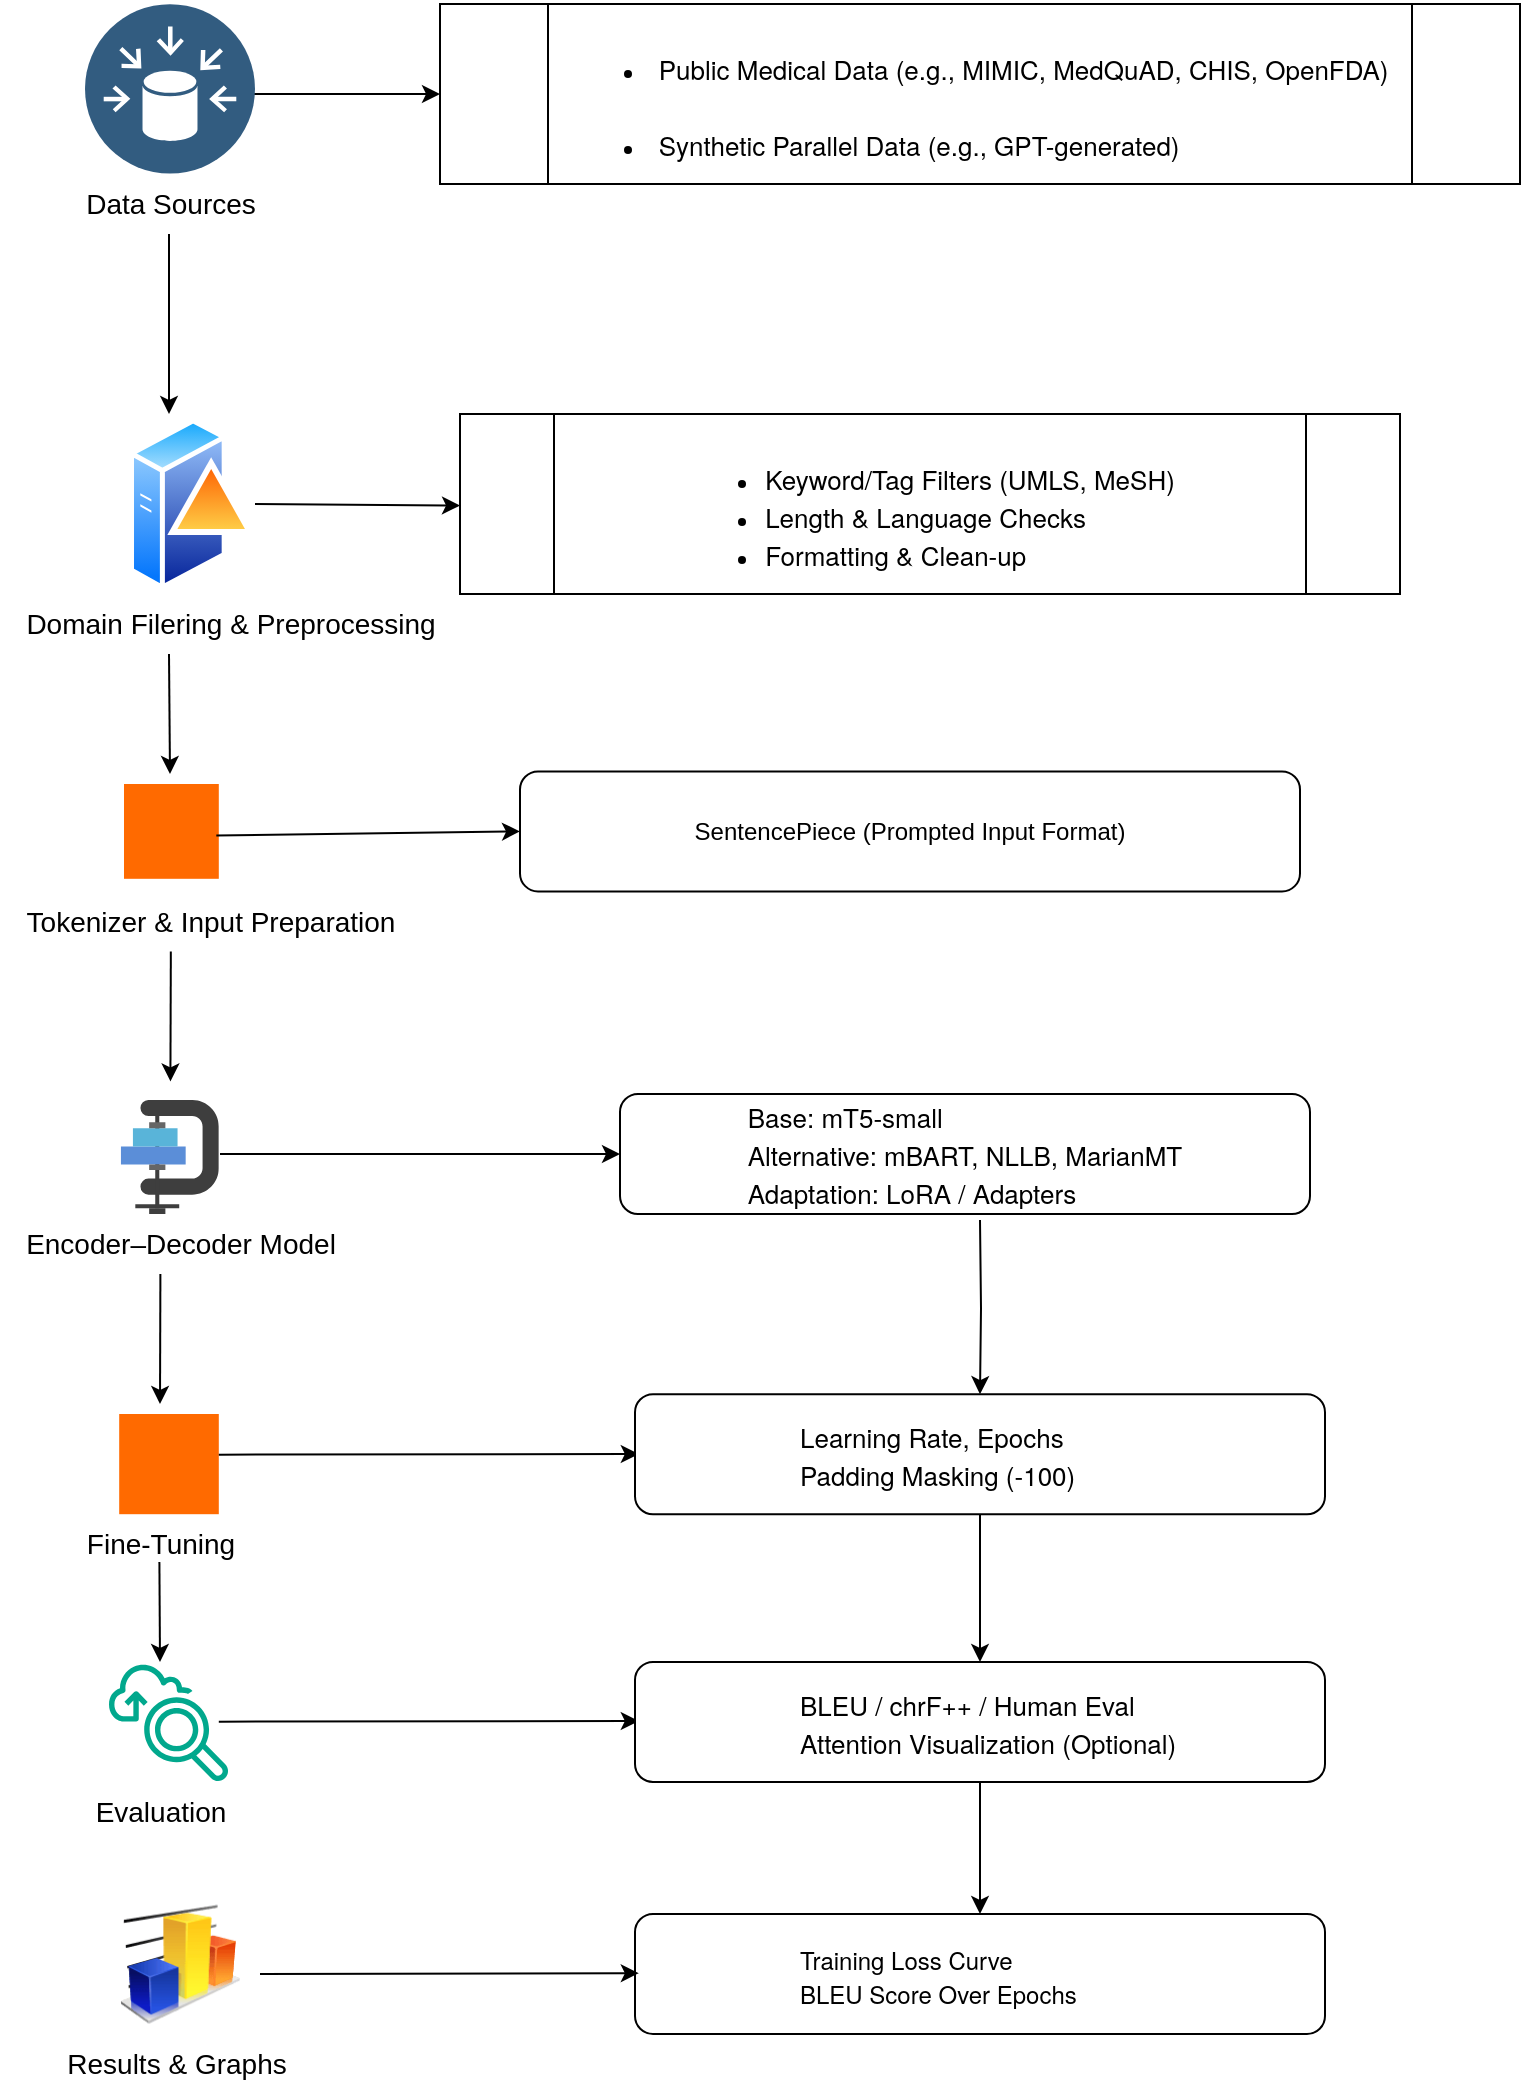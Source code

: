 <mxfile version="26.1.1">
  <diagram name="Page-1" id="-23FzTlW1bILZROTfVZp">
    <mxGraphModel dx="2171" dy="1100" grid="1" gridSize="10" guides="1" tooltips="1" connect="1" arrows="1" fold="1" page="1" pageScale="1" pageWidth="827" pageHeight="1169" math="0" shadow="0">
      <root>
        <mxCell id="0" />
        <mxCell id="1" parent="0" />
        <mxCell id="0ykhE9CogiX0X-Ff6Mlb-2" value="" style="endArrow=classic;html=1;rounded=0;exitX=1;exitY=0.5;exitDx=0;exitDy=0;exitPerimeter=0;entryX=0;entryY=0.5;entryDx=0;entryDy=0;" edge="1" parent="1" target="0ykhE9CogiX0X-Ff6Mlb-4">
          <mxGeometry width="50" height="50" relative="1" as="geometry">
            <mxPoint x="130" y="160" as="sourcePoint" />
            <mxPoint x="190" y="160" as="targetPoint" />
          </mxGeometry>
        </mxCell>
        <mxCell id="0ykhE9CogiX0X-Ff6Mlb-4" value="&lt;p style=&quot;margin: 0px 0px 24px; font-variant-numeric: normal; font-variant-east-asian: normal; font-variant-alternates: normal; font-size-adjust: none; font-kerning: auto; font-optical-sizing: auto; font-feature-settings: normal; font-variation-settings: normal; font-variant-position: normal; font-variant-emoji: normal; font-stretch: normal; line-height: normal; font-family: Graphik; text-align: start;&quot; class=&quot;p1&quot;&gt;&lt;/p&gt;&lt;ul&gt;&lt;li&gt;&lt;p style=&quot;margin: 0px; font-variant-numeric: normal; font-variant-east-asian: normal; font-variant-alternates: normal; font-size-adjust: none; font-kerning: auto; font-optical-sizing: auto; font-feature-settings: normal; font-variation-settings: normal; font-variant-position: normal; font-variant-emoji: normal; font-stretch: normal; line-height: normal; font-family: &amp;quot;Helvetica Neue&amp;quot;; text-align: start; font-size: 13px;&quot; class=&quot;p1&quot;&gt;&amp;nbsp;Public Medical Data (e.g., MIMIC, MedQuAD, CHIS, OpenFDA)&lt;/p&gt;&lt;p style=&quot;margin: 0px; font-variant-numeric: normal; font-variant-east-asian: normal; font-variant-alternates: normal; font-size-adjust: none; font-kerning: auto; font-optical-sizing: auto; font-feature-settings: normal; font-variation-settings: normal; font-variant-position: normal; font-variant-emoji: normal; font-stretch: normal; line-height: normal; font-family: &amp;quot;Helvetica Neue&amp;quot;; text-align: start; font-size: 13px;&quot; class=&quot;p1&quot;&gt;&lt;span class=&quot;Apple-converted-space&quot;&gt;&amp;nbsp;&amp;nbsp;&lt;/span&gt;&lt;/p&gt;&lt;/li&gt;&lt;li&gt;&lt;p style=&quot;margin: 0px; font-variant-numeric: normal; font-variant-east-asian: normal; font-variant-alternates: normal; font-size-adjust: none; font-kerning: auto; font-optical-sizing: auto; font-feature-settings: normal; font-variation-settings: normal; font-variant-position: normal; font-variant-emoji: normal; font-stretch: normal; line-height: normal; font-family: &amp;quot;Helvetica Neue&amp;quot;; text-align: start; font-size: 13px;&quot; class=&quot;p1&quot;&gt;&lt;span class=&quot;Apple-converted-space&quot;&gt;&amp;nbsp;&lt;/span&gt;Synthetic Parallel Data (e.g., GPT-generated)&lt;/p&gt;&lt;/li&gt;&lt;/ul&gt;&lt;p&gt;&lt;/p&gt;" style="shape=process;whiteSpace=wrap;html=1;backgroundOutline=1;" vertex="1" parent="1">
          <mxGeometry x="240" y="115" width="540" height="90" as="geometry" />
        </mxCell>
        <mxCell id="0ykhE9CogiX0X-Ff6Mlb-5" value="" style="endArrow=classic;html=1;rounded=0;exitX=0.5;exitY=1;exitDx=0;exitDy=0;exitPerimeter=0;" edge="1" parent="1">
          <mxGeometry width="50" height="50" relative="1" as="geometry">
            <mxPoint x="104.5" y="230" as="sourcePoint" />
            <mxPoint x="104.5" y="320" as="targetPoint" />
          </mxGeometry>
        </mxCell>
        <mxCell id="0ykhE9CogiX0X-Ff6Mlb-6" value="" style="image;aspect=fixed;perimeter=ellipsePerimeter;html=1;align=center;shadow=0;dashed=0;spacingTop=3;image=img/lib/active_directory/domain_controller.svg;" vertex="1" parent="1">
          <mxGeometry x="84.5" y="320" width="63" height="90" as="geometry" />
        </mxCell>
        <mxCell id="0ykhE9CogiX0X-Ff6Mlb-7" value="" style="image;aspect=fixed;perimeter=ellipsePerimeter;html=1;align=center;shadow=0;dashed=0;fontColor=#4277BB;labelBackgroundColor=default;fontSize=12;spacingTop=3;image=img/lib/ibm/data/data_sources.svg;" vertex="1" parent="1">
          <mxGeometry x="62.5" y="115" width="85" height="85" as="geometry" />
        </mxCell>
        <mxCell id="0ykhE9CogiX0X-Ff6Mlb-8" value="&lt;font style=&quot;font-size: 14px;&quot;&gt;Data Sources&lt;/font&gt;" style="text;html=1;align=center;verticalAlign=middle;resizable=0;points=[];autosize=1;strokeColor=none;fillColor=none;" vertex="1" parent="1">
          <mxGeometry x="50" y="200" width="110" height="30" as="geometry" />
        </mxCell>
        <mxCell id="0ykhE9CogiX0X-Ff6Mlb-10" value="&lt;font style=&quot;font-size: 14px;&quot;&gt;Domain Filering &amp;amp; Preprocessing&lt;/font&gt;" style="text;html=1;align=center;verticalAlign=middle;resizable=0;points=[];autosize=1;strokeColor=none;fillColor=none;" vertex="1" parent="1">
          <mxGeometry x="20" y="410" width="230" height="30" as="geometry" />
        </mxCell>
        <mxCell id="0ykhE9CogiX0X-Ff6Mlb-11" value="&lt;p style=&quot;margin: 0px 0px 24px; font-variant-numeric: normal; font-variant-east-asian: normal; font-variant-alternates: normal; font-size-adjust: none; font-kerning: auto; font-optical-sizing: auto; font-feature-settings: normal; font-variation-settings: normal; font-variant-position: normal; font-variant-emoji: normal; font-stretch: normal; line-height: normal; font-family: Graphik; text-align: start;&quot; class=&quot;p1&quot;&gt;&lt;/p&gt;&lt;ul&gt;&lt;li&gt;&lt;p style=&quot;margin: 0px; font-variant-numeric: normal; font-variant-east-asian: normal; font-variant-alternates: normal; font-size-adjust: none; font-kerning: auto; font-optical-sizing: auto; font-feature-settings: normal; font-variation-settings: normal; font-variant-position: normal; font-variant-emoji: normal; font-stretch: normal; font-size: 13px; line-height: normal; font-family: &amp;quot;Helvetica Neue&amp;quot;; text-align: start;&quot; class=&quot;p1&quot;&gt;Keyword/Tag Filters (UMLS, MeSH)&lt;/p&gt;&lt;/li&gt;&lt;li&gt;&lt;p style=&quot;margin: 0px; font-variant-numeric: normal; font-variant-east-asian: normal; font-variant-alternates: normal; font-size-adjust: none; font-kerning: auto; font-optical-sizing: auto; font-feature-settings: normal; font-variation-settings: normal; font-variant-position: normal; font-variant-emoji: normal; font-stretch: normal; font-size: 13px; line-height: normal; font-family: &amp;quot;Helvetica Neue&amp;quot;; text-align: start;&quot; class=&quot;p1&quot;&gt;&lt;span style=&quot;background-color: transparent; color: light-dark(rgb(0, 0, 0), rgb(255, 255, 255));&quot;&gt;Length &amp;amp; Language Checks&amp;nbsp;&lt;/span&gt;&lt;/p&gt;&lt;/li&gt;&lt;li&gt;&lt;p style=&quot;margin: 0px; font-variant-numeric: normal; font-variant-east-asian: normal; font-variant-alternates: normal; font-size-adjust: none; font-kerning: auto; font-optical-sizing: auto; font-feature-settings: normal; font-variation-settings: normal; font-variant-position: normal; font-variant-emoji: normal; font-stretch: normal; font-size: 13px; line-height: normal; font-family: &amp;quot;Helvetica Neue&amp;quot;; text-align: start;&quot; class=&quot;p1&quot;&gt;&lt;span style=&quot;background-color: transparent; color: light-dark(rgb(0, 0, 0), rgb(255, 255, 255));&quot;&gt;Formatting &amp;amp; Clean-up&lt;br&gt;&lt;/span&gt;&lt;/p&gt;&lt;/li&gt;&lt;/ul&gt;&lt;p&gt;&lt;/p&gt;" style="shape=process;whiteSpace=wrap;html=1;backgroundOutline=1;" vertex="1" parent="1">
          <mxGeometry x="250" y="320" width="470" height="90" as="geometry" />
        </mxCell>
        <mxCell id="0ykhE9CogiX0X-Ff6Mlb-13" value="" style="endArrow=classic;html=1;rounded=0;entryX=0;entryY=0.5;entryDx=0;entryDy=0;exitX=1;exitY=0.5;exitDx=0;exitDy=0;" edge="1" parent="1" source="0ykhE9CogiX0X-Ff6Mlb-6">
          <mxGeometry width="50" height="50" relative="1" as="geometry">
            <mxPoint x="143.027" y="364.23" as="sourcePoint" />
            <mxPoint x="250" y="365.77" as="targetPoint" />
          </mxGeometry>
        </mxCell>
        <mxCell id="0ykhE9CogiX0X-Ff6Mlb-14" value="" style="endArrow=classic;html=1;rounded=0;exitX=0.5;exitY=1;exitDx=0;exitDy=0;exitPerimeter=0;" edge="1" parent="1">
          <mxGeometry width="50" height="50" relative="1" as="geometry">
            <mxPoint x="104.5" y="440" as="sourcePoint" />
            <mxPoint x="105" y="500" as="targetPoint" />
          </mxGeometry>
        </mxCell>
        <mxCell id="0ykhE9CogiX0X-Ff6Mlb-15" value="" style="points=[];aspect=fixed;html=1;align=center;shadow=0;dashed=0;fillColor=#FF6A00;strokeColor=none;shape=mxgraph.alibaba_cloud.nlp-pos_part-of-speech_tagging;" vertex="1" parent="1">
          <mxGeometry x="82" y="505" width="47.4" height="47.4" as="geometry" />
        </mxCell>
        <mxCell id="0ykhE9CogiX0X-Ff6Mlb-16" value="&lt;font style=&quot;font-size: 14px;&quot;&gt;Tokenizer &amp;amp; Input Preparation&lt;/font&gt;" style="text;html=1;align=center;verticalAlign=middle;resizable=0;points=[];autosize=1;strokeColor=none;fillColor=none;" vertex="1" parent="1">
          <mxGeometry x="20" y="558.7" width="210" height="30" as="geometry" />
        </mxCell>
        <mxCell id="0ykhE9CogiX0X-Ff6Mlb-19" value="" style="endArrow=classic;html=1;rounded=0;entryX=0;entryY=0.5;entryDx=0;entryDy=0;exitX=0.974;exitY=0.544;exitDx=0;exitDy=0;exitPerimeter=0;" edge="1" parent="1" source="0ykhE9CogiX0X-Ff6Mlb-15" target="0ykhE9CogiX0X-Ff6Mlb-21">
          <mxGeometry width="50" height="50" relative="1" as="geometry">
            <mxPoint x="130" y="533" as="sourcePoint" />
            <mxPoint x="310" y="533" as="targetPoint" />
          </mxGeometry>
        </mxCell>
        <mxCell id="0ykhE9CogiX0X-Ff6Mlb-21" value="SentencePiece (Prompted Input Format)" style="rounded=1;whiteSpace=wrap;html=1;" vertex="1" parent="1">
          <mxGeometry x="280" y="498.7" width="390" height="60" as="geometry" />
        </mxCell>
        <mxCell id="0ykhE9CogiX0X-Ff6Mlb-22" value="" style="endArrow=classic;html=1;rounded=0;exitX=0.5;exitY=1;exitDx=0;exitDy=0;exitPerimeter=0;" edge="1" parent="1">
          <mxGeometry width="50" height="50" relative="1" as="geometry">
            <mxPoint x="105.42" y="588.7" as="sourcePoint" />
            <mxPoint x="105.204" y="653.7" as="targetPoint" />
          </mxGeometry>
        </mxCell>
        <mxCell id="0ykhE9CogiX0X-Ff6Mlb-23" value="" style="image;sketch=0;aspect=fixed;html=1;points=[];align=center;fontSize=12;image=img/lib/mscae/Media_Encoding.svg;" vertex="1" parent="1">
          <mxGeometry x="80.38" y="663" width="49.02" height="57" as="geometry" />
        </mxCell>
        <mxCell id="0ykhE9CogiX0X-Ff6Mlb-24" value="&lt;font style=&quot;font-size: 14px;&quot;&gt;Encoder–Decoder Model&lt;/font&gt;" style="text;html=1;align=center;verticalAlign=middle;resizable=0;points=[];autosize=1;strokeColor=none;fillColor=none;" vertex="1" parent="1">
          <mxGeometry x="20" y="720" width="180" height="30" as="geometry" />
        </mxCell>
        <mxCell id="0ykhE9CogiX0X-Ff6Mlb-25" value="" style="endArrow=classic;html=1;rounded=0;entryX=0;entryY=0.5;entryDx=0;entryDy=0;" edge="1" parent="1" target="0ykhE9CogiX0X-Ff6Mlb-26">
          <mxGeometry width="50" height="50" relative="1" as="geometry">
            <mxPoint x="130" y="690" as="sourcePoint" />
            <mxPoint x="345" y="691.005" as="targetPoint" />
          </mxGeometry>
        </mxCell>
        <mxCell id="0ykhE9CogiX0X-Ff6Mlb-33" value="" style="edgeStyle=orthogonalEdgeStyle;rounded=0;orthogonalLoop=1;jettySize=auto;html=1;entryX=0.5;entryY=0;entryDx=0;entryDy=0;" edge="1" parent="1" target="0ykhE9CogiX0X-Ff6Mlb-32">
          <mxGeometry relative="1" as="geometry">
            <mxPoint x="510" y="723" as="sourcePoint" />
            <mxPoint x="500" y="801.5" as="targetPoint" />
          </mxGeometry>
        </mxCell>
        <mxCell id="0ykhE9CogiX0X-Ff6Mlb-26" value="&lt;p style=&quot;margin: 0px; font-variant-numeric: normal; font-variant-east-asian: normal; font-variant-alternates: normal; font-size-adjust: none; font-kerning: auto; font-optical-sizing: auto; font-feature-settings: normal; font-variation-settings: normal; font-variant-position: normal; font-variant-emoji: normal; font-stretch: normal; font-size: 13px; line-height: normal; font-family: &amp;quot;Helvetica Neue&amp;quot;; text-align: start;&quot; class=&quot;p1&quot;&gt;Base: mT5-small&lt;/p&gt;&lt;p style=&quot;margin: 0px; font-variant-numeric: normal; font-variant-east-asian: normal; font-variant-alternates: normal; font-size-adjust: none; font-kerning: auto; font-optical-sizing: auto; font-feature-settings: normal; font-variation-settings: normal; font-variant-position: normal; font-variant-emoji: normal; font-stretch: normal; font-size: 13px; line-height: normal; font-family: &amp;quot;Helvetica Neue&amp;quot;; text-align: start;&quot; class=&quot;p1&quot;&gt;Alternative: mBART, NLLB, MarianMT&lt;/p&gt;&lt;p style=&quot;margin: 0px; font-variant-numeric: normal; font-variant-east-asian: normal; font-variant-alternates: normal; font-size-adjust: none; font-kerning: auto; font-optical-sizing: auto; font-feature-settings: normal; font-variation-settings: normal; font-variant-position: normal; font-variant-emoji: normal; font-stretch: normal; font-size: 13px; line-height: normal; font-family: &amp;quot;Helvetica Neue&amp;quot;; text-align: start;&quot; class=&quot;p1&quot;&gt;Adaptation: LoRA / Adapters&lt;/p&gt;" style="whiteSpace=wrap;html=1;rounded=1;" vertex="1" parent="1">
          <mxGeometry x="330" y="660" width="345" height="60" as="geometry" />
        </mxCell>
        <mxCell id="0ykhE9CogiX0X-Ff6Mlb-28" value="" style="points=[];aspect=fixed;html=1;align=center;shadow=0;dashed=0;fillColor=#FF6A00;strokeColor=none;shape=mxgraph.alibaba_cloud.machine_learning;" vertex="1" parent="1">
          <mxGeometry x="79.6" y="820" width="49.8" height="50.1" as="geometry" />
        </mxCell>
        <mxCell id="0ykhE9CogiX0X-Ff6Mlb-29" value="" style="endArrow=classic;html=1;rounded=0;exitX=0.5;exitY=1;exitDx=0;exitDy=0;exitPerimeter=0;" edge="1" parent="1">
          <mxGeometry width="50" height="50" relative="1" as="geometry">
            <mxPoint x="100.2" y="750" as="sourcePoint" />
            <mxPoint x="100" y="815" as="targetPoint" />
          </mxGeometry>
        </mxCell>
        <mxCell id="0ykhE9CogiX0X-Ff6Mlb-30" value="&lt;font style=&quot;font-size: 14px;&quot;&gt;Fine-Tuning&lt;/font&gt;" style="text;html=1;align=center;verticalAlign=middle;resizable=0;points=[];autosize=1;strokeColor=none;fillColor=none;" vertex="1" parent="1">
          <mxGeometry x="50" y="870.1" width="100" height="30" as="geometry" />
        </mxCell>
        <mxCell id="0ykhE9CogiX0X-Ff6Mlb-31" value="" style="endArrow=classic;html=1;rounded=0;entryX=0;entryY=0.5;entryDx=0;entryDy=0;exitX=0.907;exitY=0.738;exitDx=0;exitDy=0;exitPerimeter=0;" edge="1" parent="1">
          <mxGeometry width="50" height="50" relative="1" as="geometry">
            <mxPoint x="129.402" y="840.321" as="sourcePoint" />
            <mxPoint x="339.41" y="840.005" as="targetPoint" />
          </mxGeometry>
        </mxCell>
        <mxCell id="0ykhE9CogiX0X-Ff6Mlb-39" value="" style="edgeStyle=orthogonalEdgeStyle;rounded=0;orthogonalLoop=1;jettySize=auto;html=1;" edge="1" parent="1" source="0ykhE9CogiX0X-Ff6Mlb-32" target="0ykhE9CogiX0X-Ff6Mlb-38">
          <mxGeometry relative="1" as="geometry" />
        </mxCell>
        <mxCell id="0ykhE9CogiX0X-Ff6Mlb-32" value="&lt;blockquote style=&quot;margin: 0 0 0 40px; border: none; padding: 0px;&quot;&gt;&lt;blockquote style=&quot;margin: 0 0 0 40px; border: none; padding: 0px;&quot;&gt;&lt;p style=&quot;margin: 0px; font-variant-numeric: normal; font-variant-east-asian: normal; font-variant-alternates: normal; font-size-adjust: none; font-kerning: auto; font-optical-sizing: auto; font-feature-settings: normal; font-variation-settings: normal; font-variant-position: normal; font-variant-emoji: normal; font-stretch: normal; font-size: 13px; line-height: normal; font-family: &amp;quot;Helvetica Neue&amp;quot;;&quot; class=&quot;p1&quot;&gt;Learning Rate, Epochs&lt;/p&gt;&lt;/blockquote&gt;&lt;blockquote style=&quot;margin: 0 0 0 40px; border: none; padding: 0px;&quot;&gt;&lt;p style=&quot;margin: 0px; font-variant-numeric: normal; font-variant-east-asian: normal; font-variant-alternates: normal; font-size-adjust: none; font-kerning: auto; font-optical-sizing: auto; font-feature-settings: normal; font-variation-settings: normal; font-variant-position: normal; font-variant-emoji: normal; font-stretch: normal; font-size: 13px; line-height: normal; font-family: &amp;quot;Helvetica Neue&amp;quot;;&quot; class=&quot;p1&quot;&gt;Padding Masking (-100)&lt;/p&gt;&lt;/blockquote&gt;&lt;/blockquote&gt;" style="whiteSpace=wrap;html=1;rounded=1;align=left;" vertex="1" parent="1">
          <mxGeometry x="337.5" y="810.1" width="345" height="60" as="geometry" />
        </mxCell>
        <mxCell id="0ykhE9CogiX0X-Ff6Mlb-35" value="" style="sketch=0;outlineConnect=0;fontColor=#232F3E;gradientColor=none;fillColor=#01A88D;strokeColor=none;dashed=0;verticalLabelPosition=bottom;verticalAlign=top;align=center;html=1;fontSize=12;fontStyle=0;aspect=fixed;shape=mxgraph.aws4.application_discovery_service_migration_evaluator_collector;" vertex="1" parent="1">
          <mxGeometry x="74.5" y="944" width="60" height="60" as="geometry" />
        </mxCell>
        <mxCell id="0ykhE9CogiX0X-Ff6Mlb-36" value="" style="endArrow=classic;html=1;rounded=0;exitX=0.5;exitY=1;exitDx=0;exitDy=0;exitPerimeter=0;" edge="1" parent="1">
          <mxGeometry width="50" height="50" relative="1" as="geometry">
            <mxPoint x="99.7" y="894" as="sourcePoint" />
            <mxPoint x="100" y="944" as="targetPoint" />
          </mxGeometry>
        </mxCell>
        <mxCell id="0ykhE9CogiX0X-Ff6Mlb-37" value="" style="endArrow=classic;html=1;rounded=0;entryX=0;entryY=0.5;entryDx=0;entryDy=0;exitX=0.907;exitY=0.738;exitDx=0;exitDy=0;exitPerimeter=0;" edge="1" parent="1">
          <mxGeometry width="50" height="50" relative="1" as="geometry">
            <mxPoint x="129.402" y="973.821" as="sourcePoint" />
            <mxPoint x="339.41" y="973.505" as="targetPoint" />
          </mxGeometry>
        </mxCell>
        <mxCell id="0ykhE9CogiX0X-Ff6Mlb-44" value="" style="edgeStyle=orthogonalEdgeStyle;rounded=0;orthogonalLoop=1;jettySize=auto;html=1;" edge="1" parent="1" source="0ykhE9CogiX0X-Ff6Mlb-38" target="0ykhE9CogiX0X-Ff6Mlb-43">
          <mxGeometry relative="1" as="geometry" />
        </mxCell>
        <mxCell id="0ykhE9CogiX0X-Ff6Mlb-38" value="&lt;blockquote style=&quot;margin: 0 0 0 40px; border: none; padding: 0px;&quot;&gt;&lt;blockquote style=&quot;margin: 0 0 0 40px; border: none; padding: 0px;&quot;&gt;&lt;p style=&quot;margin: 0px; font-variant-numeric: normal; font-variant-east-asian: normal; font-variant-alternates: normal; font-size-adjust: none; font-kerning: auto; font-optical-sizing: auto; font-feature-settings: normal; font-variation-settings: normal; font-variant-position: normal; font-variant-emoji: normal; font-stretch: normal; font-size: 13px; line-height: normal; font-family: &amp;quot;Helvetica Neue&amp;quot;;&quot; class=&quot;p1&quot;&gt;BLEU / chrF++ / Human Eval&lt;/p&gt;&lt;p style=&quot;margin: 0px; font-variant-numeric: normal; font-variant-east-asian: normal; font-variant-alternates: normal; font-size-adjust: none; font-kerning: auto; font-optical-sizing: auto; font-feature-settings: normal; font-variation-settings: normal; font-variant-position: normal; font-variant-emoji: normal; font-stretch: normal; font-size: 13px; line-height: normal; font-family: &amp;quot;Helvetica Neue&amp;quot;;&quot; class=&quot;p1&quot;&gt;Attention Visualization (Optional)&lt;/p&gt;&lt;/blockquote&gt;&lt;/blockquote&gt;" style="whiteSpace=wrap;html=1;rounded=1;align=left;" vertex="1" parent="1">
          <mxGeometry x="337.5" y="944" width="345" height="60" as="geometry" />
        </mxCell>
        <mxCell id="0ykhE9CogiX0X-Ff6Mlb-40" value="" style="image;html=1;image=img/lib/clip_art/finance/Graph_128x128.png" vertex="1" parent="1">
          <mxGeometry x="80" y="1060" width="60" height="70" as="geometry" />
        </mxCell>
        <mxCell id="0ykhE9CogiX0X-Ff6Mlb-41" value="&lt;font style=&quot;font-size: 14px;&quot;&gt;Evaluation&lt;/font&gt;" style="text;html=1;align=center;verticalAlign=middle;resizable=0;points=[];autosize=1;strokeColor=none;fillColor=none;" vertex="1" parent="1">
          <mxGeometry x="55" y="1004" width="90" height="30" as="geometry" />
        </mxCell>
        <mxCell id="0ykhE9CogiX0X-Ff6Mlb-42" value="&lt;font style=&quot;font-size: 14px;&quot;&gt;Results &amp;amp; Graphs&lt;/font&gt;" style="text;html=1;align=center;verticalAlign=middle;resizable=0;points=[];autosize=1;strokeColor=none;fillColor=none;" vertex="1" parent="1">
          <mxGeometry x="42.5" y="1130" width="130" height="30" as="geometry" />
        </mxCell>
        <mxCell id="0ykhE9CogiX0X-Ff6Mlb-43" value="&lt;blockquote style=&quot;margin: 0 0 0 40px; border: none; padding: 0px;&quot;&gt;&lt;blockquote style=&quot;margin: 0 0 0 40px; border: none; padding: 0px;&quot;&gt;&lt;p style=&quot;margin: 0px; font-variant-numeric: normal; font-variant-east-asian: normal; font-variant-alternates: normal; font-size-adjust: none; font-kerning: auto; font-optical-sizing: auto; font-feature-settings: normal; font-variation-settings: normal; font-variant-position: normal; font-variant-emoji: normal; font-stretch: normal; line-height: normal; font-family: &amp;quot;Helvetica Neue&amp;quot;;&quot; class=&quot;p1&quot;&gt;&lt;font style=&quot;font-size: 12px;&quot;&gt;&lt;font style=&quot;&quot;&gt;Training Loss Curve&lt;/font&gt;&lt;/font&gt;&lt;/p&gt;&lt;p style=&quot;margin: 0px; font-variant-numeric: normal; font-variant-east-asian: normal; font-variant-alternates: normal; font-size-adjust: none; font-kerning: auto; font-optical-sizing: auto; font-feature-settings: normal; font-variation-settings: normal; font-variant-position: normal; font-variant-emoji: normal; font-stretch: normal; line-height: normal; font-family: &amp;quot;Helvetica Neue&amp;quot;;&quot; class=&quot;p1&quot;&gt;&lt;font style=&quot;font-size: 12px;&quot;&gt;&lt;span style=&quot;background-color: transparent; color: light-dark(rgb(0, 0, 0), rgb(255, 255, 255));&quot;&gt;BLEU Score Over Epochs&lt;/span&gt;&lt;/font&gt;&lt;/p&gt;&lt;/blockquote&gt;&lt;/blockquote&gt;" style="whiteSpace=wrap;html=1;rounded=1;align=left;" vertex="1" parent="1">
          <mxGeometry x="337.5" y="1070" width="345" height="60" as="geometry" />
        </mxCell>
        <mxCell id="0ykhE9CogiX0X-Ff6Mlb-45" value="" style="endArrow=classic;html=1;rounded=0;entryX=0;entryY=0.5;entryDx=0;entryDy=0;" edge="1" parent="1">
          <mxGeometry width="50" height="50" relative="1" as="geometry">
            <mxPoint x="150" y="1100" as="sourcePoint" />
            <mxPoint x="339.41" y="1099.615" as="targetPoint" />
          </mxGeometry>
        </mxCell>
      </root>
    </mxGraphModel>
  </diagram>
</mxfile>
